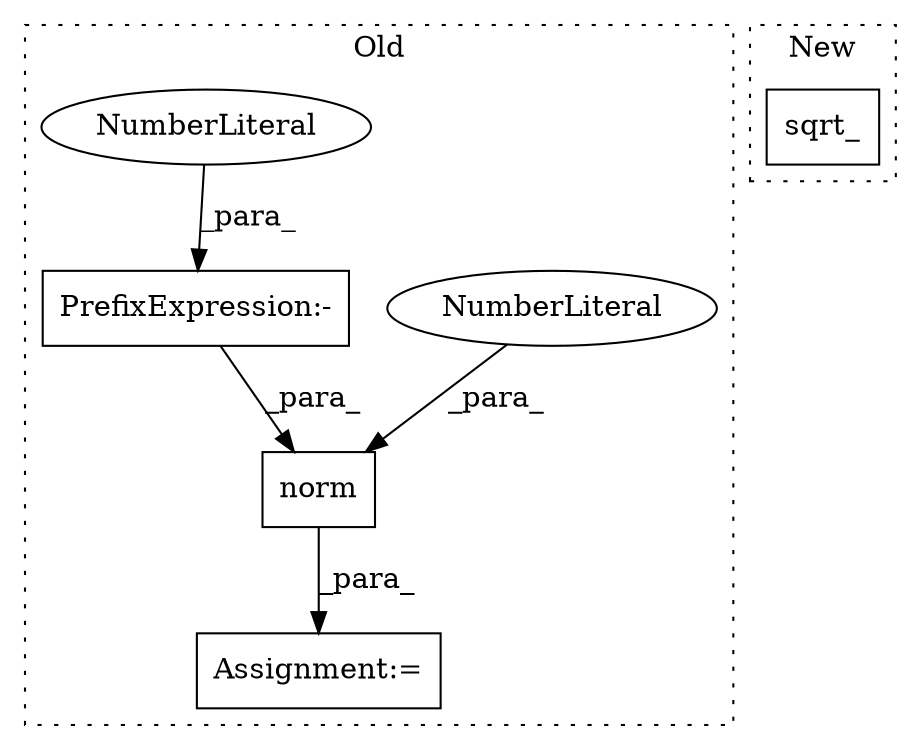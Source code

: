 digraph G {
subgraph cluster0 {
1 [label="norm" a="32" s="1090,1099" l="5,1" shape="box"];
3 [label="NumberLiteral" a="34" s="1095" l="1" shape="ellipse"];
4 [label="PrefixExpression:-" a="38" s="1097" l="1" shape="box"];
5 [label="NumberLiteral" a="34" s="1098" l="1" shape="ellipse"];
6 [label="Assignment:=" a="7" s="1077" l="1" shape="box"];
label = "Old";
style="dotted";
}
subgraph cluster1 {
2 [label="sqrt_" a="32" s="1043" l="7" shape="box"];
label = "New";
style="dotted";
}
1 -> 6 [label="_para_"];
3 -> 1 [label="_para_"];
4 -> 1 [label="_para_"];
5 -> 4 [label="_para_"];
}